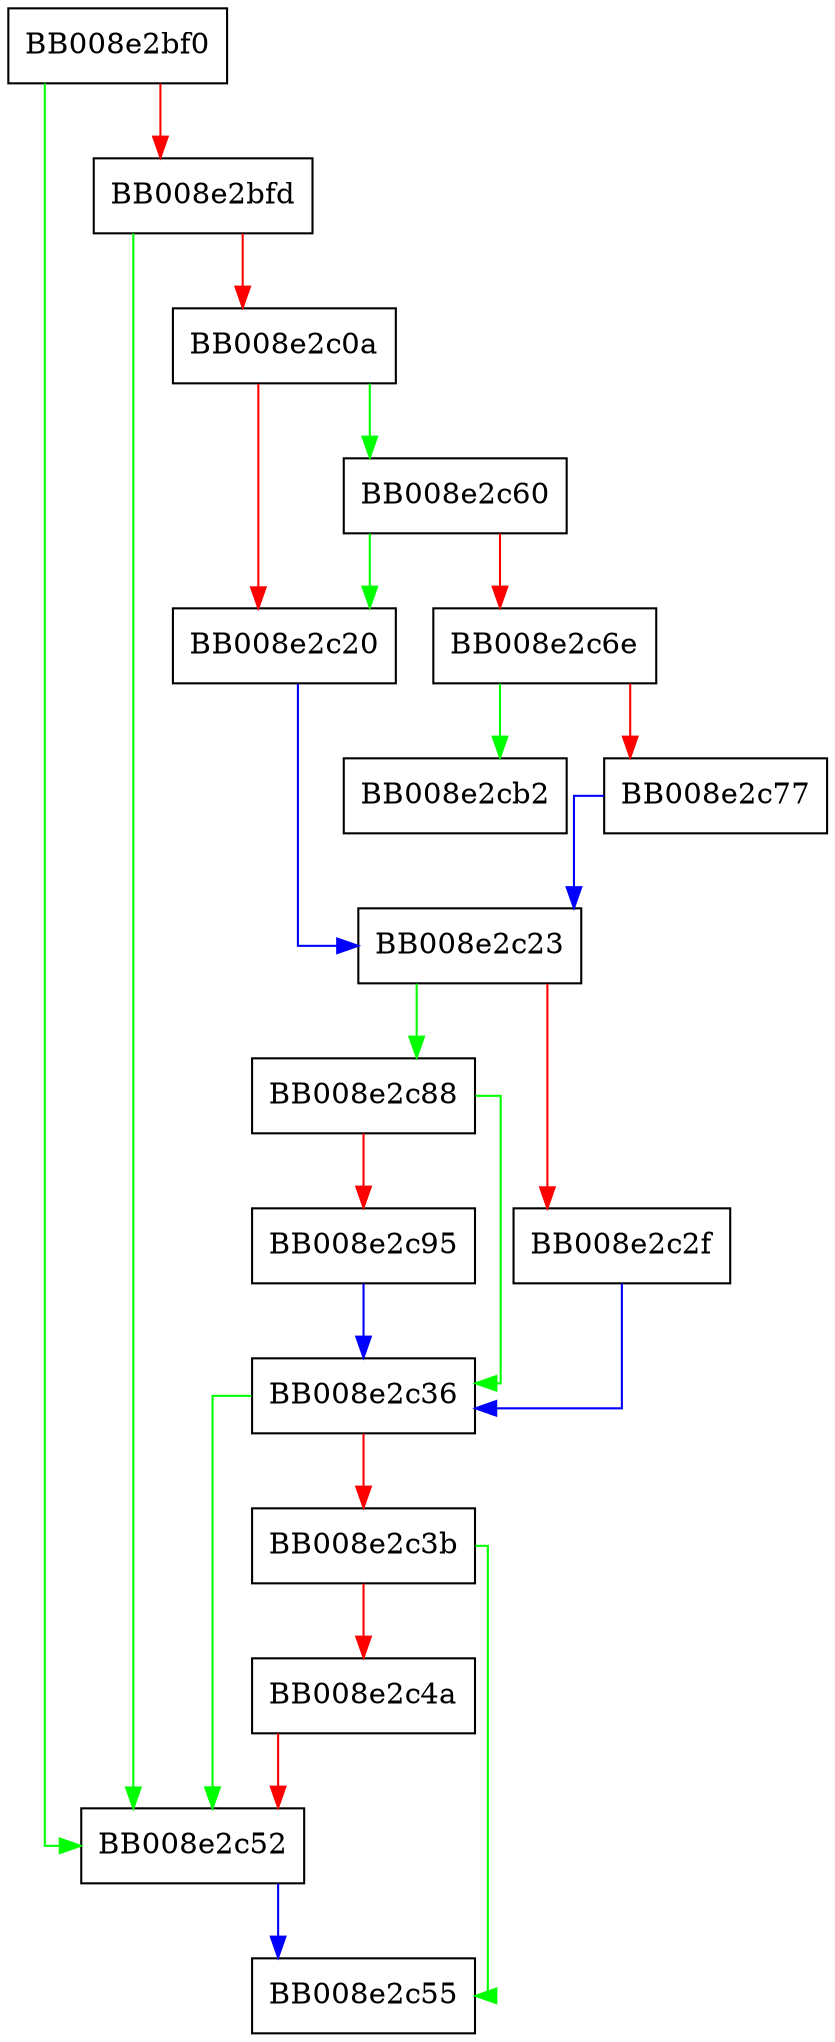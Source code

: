 digraph __resolv_conf_get {
  node [shape="box"];
  graph [splines=ortho];
  BB008e2bf0 -> BB008e2c52 [color="green"];
  BB008e2bf0 -> BB008e2bfd [color="red"];
  BB008e2bfd -> BB008e2c52 [color="green"];
  BB008e2bfd -> BB008e2c0a [color="red"];
  BB008e2c0a -> BB008e2c60 [color="green"];
  BB008e2c0a -> BB008e2c20 [color="red"];
  BB008e2c20 -> BB008e2c23 [color="blue"];
  BB008e2c23 -> BB008e2c88 [color="green"];
  BB008e2c23 -> BB008e2c2f [color="red"];
  BB008e2c2f -> BB008e2c36 [color="blue"];
  BB008e2c36 -> BB008e2c52 [color="green"];
  BB008e2c36 -> BB008e2c3b [color="red"];
  BB008e2c3b -> BB008e2c55 [color="green"];
  BB008e2c3b -> BB008e2c4a [color="red"];
  BB008e2c4a -> BB008e2c52 [color="red"];
  BB008e2c52 -> BB008e2c55 [color="blue"];
  BB008e2c60 -> BB008e2c20 [color="green"];
  BB008e2c60 -> BB008e2c6e [color="red"];
  BB008e2c6e -> BB008e2cb2 [color="green"];
  BB008e2c6e -> BB008e2c77 [color="red"];
  BB008e2c77 -> BB008e2c23 [color="blue"];
  BB008e2c88 -> BB008e2c36 [color="green"];
  BB008e2c88 -> BB008e2c95 [color="red"];
  BB008e2c95 -> BB008e2c36 [color="blue"];
}